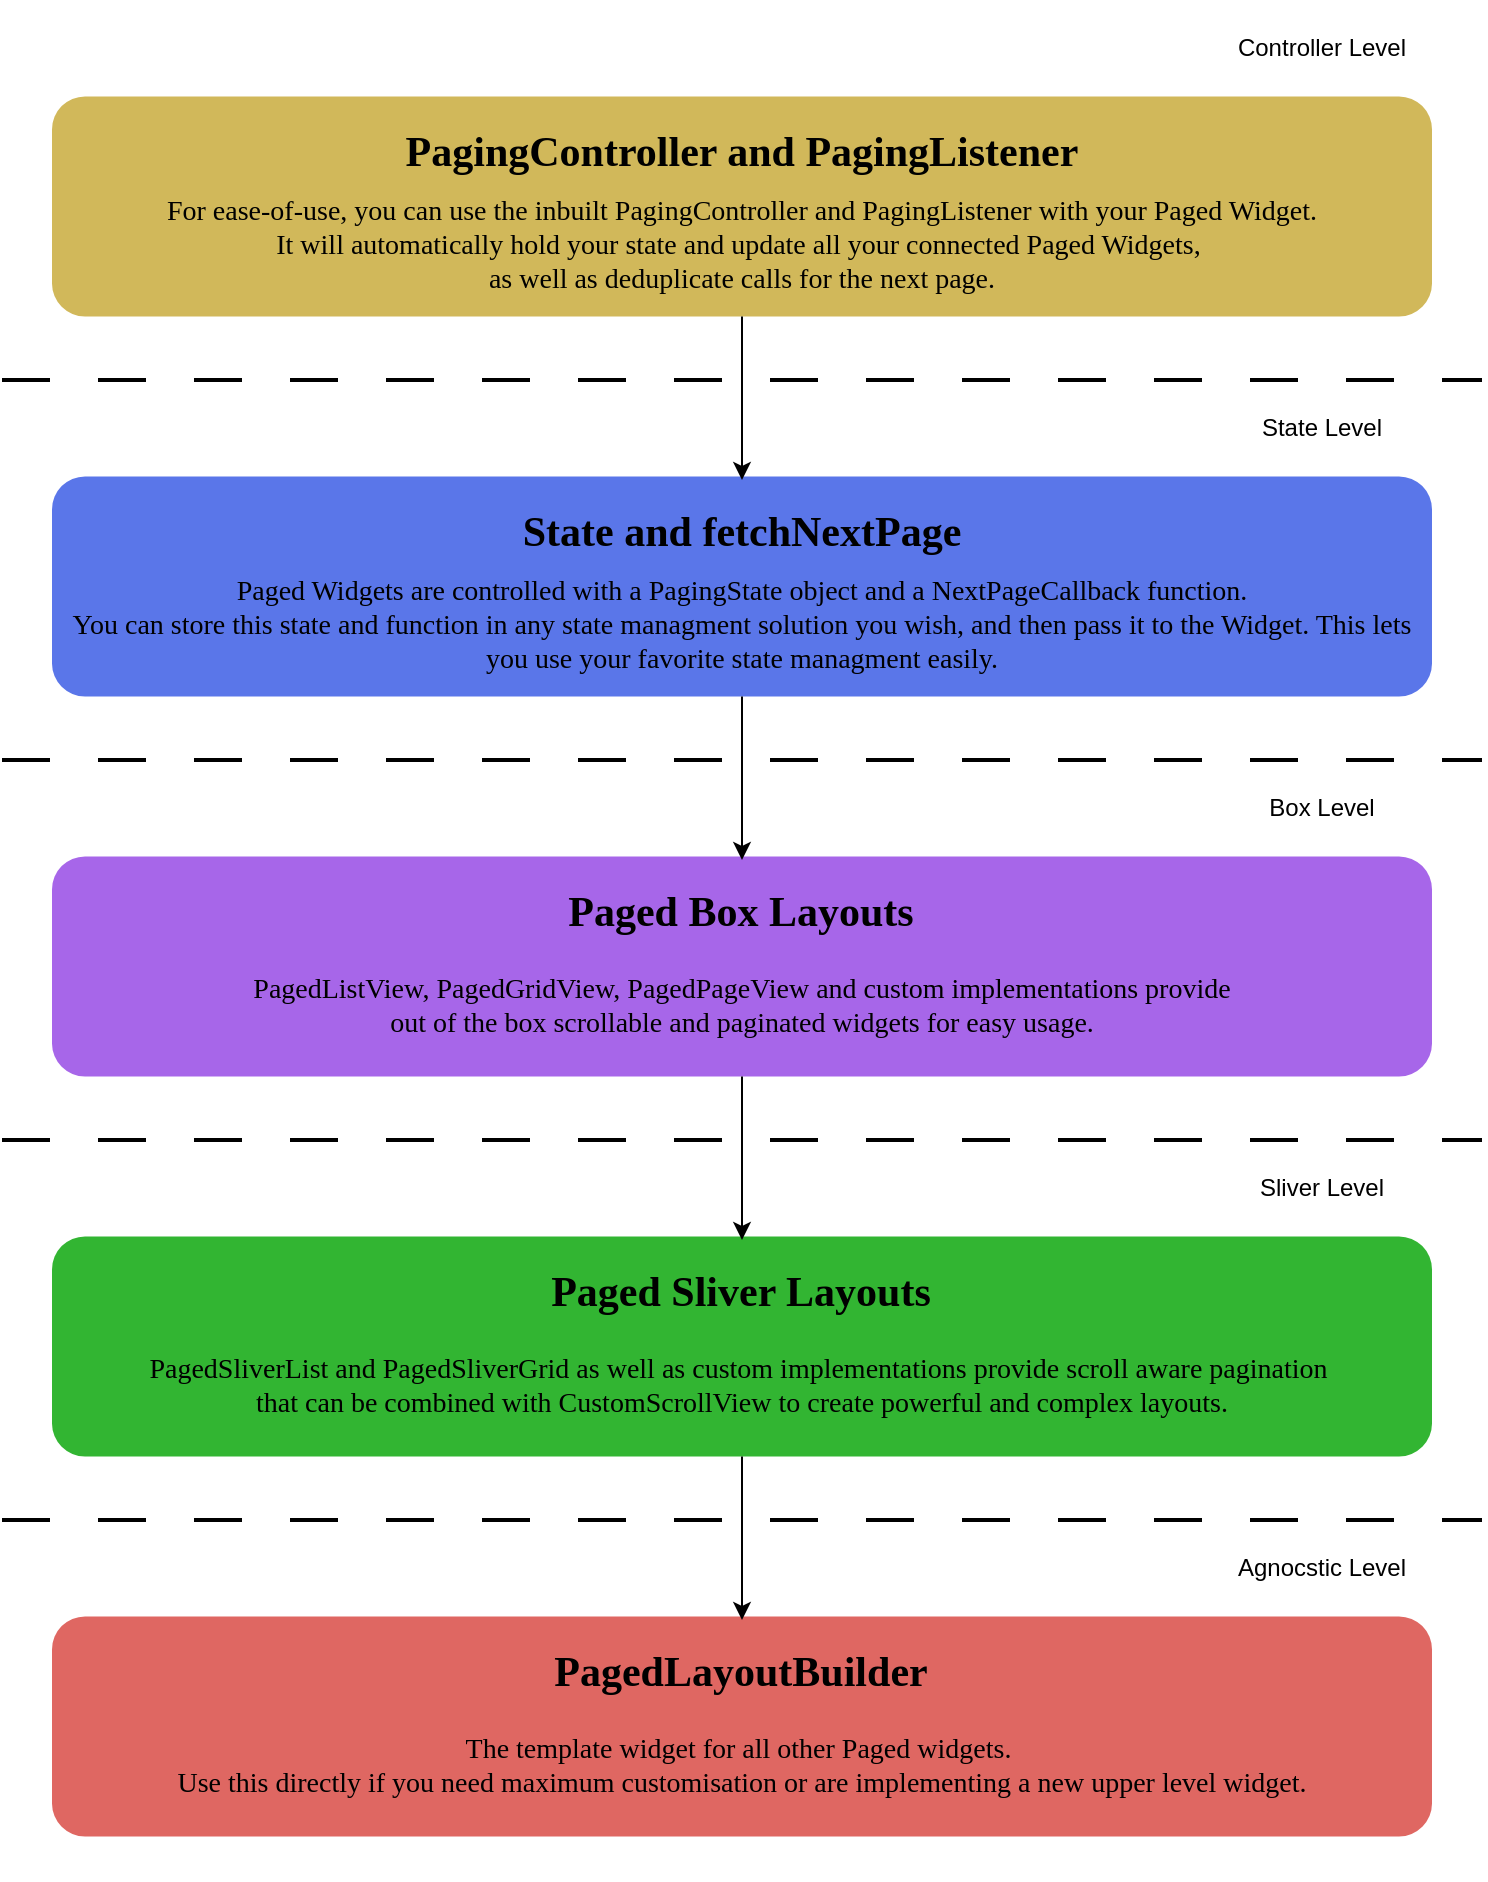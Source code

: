 <mxfile version="26.0.4">
  <diagram name="Page-1" id="Ja0PciWwKuc3zwULVUes">
    <mxGraphModel dx="2231" dy="769" grid="1" gridSize="10" guides="1" tooltips="1" connect="1" arrows="1" fold="1" page="0" pageScale="1" pageWidth="827" pageHeight="1169" math="0" shadow="0">
      <root>
        <mxCell id="0" />
        <mxCell id="1" parent="0" />
        <mxCell id="zON4cZR-th5vNAXBoz-4-19" value="" style="group;fillColor=#FFFFFF;rounded=1;arcSize=2;container=0;" parent="1" vertex="1" connectable="0">
          <mxGeometry x="360" y="580" width="740" height="940" as="geometry" />
        </mxCell>
        <mxCell id="zON4cZR-th5vNAXBoz-4-29" value="" style="group;fillColor=#DF6762;strokeColor=none;gradientColor=none;rounded=1;" parent="1" vertex="1" connectable="0">
          <mxGeometry x="385" y="1388.2" width="690" height="110" as="geometry" />
        </mxCell>
        <mxCell id="zON4cZR-th5vNAXBoz-4-30" value="PagedLayoutBuilder" style="text;html=1;align=center;verticalAlign=middle;whiteSpace=wrap;rounded=0;fontSize=21;fontStyle=1;fontFamily=Tahoma;" parent="zON4cZR-th5vNAXBoz-4-29" vertex="1">
          <mxGeometry x="230.46" y="11" width="229.088" height="33" as="geometry" />
        </mxCell>
        <mxCell id="zON4cZR-th5vNAXBoz-4-31" value="&lt;div&gt;The template widget for all other Paged widgets.&amp;nbsp;&lt;/div&gt;&lt;div&gt;Use this directly if you need maximum customisation or are implementing a new upper level widget.&lt;/div&gt;" style="text;html=1;align=center;verticalAlign=middle;whiteSpace=wrap;rounded=0;fontSize=14;labelPosition=center;verticalLabelPosition=middle;fontFamily=Tahoma;" parent="zON4cZR-th5vNAXBoz-4-29" vertex="1">
          <mxGeometry y="40" width="690" height="70" as="geometry" />
        </mxCell>
        <mxCell id="zON4cZR-th5vNAXBoz-4-34" value="" style="endArrow=none;dashed=1;html=1;dashPattern=12 12;strokeWidth=2;rounded=0;" parent="1" edge="1">
          <mxGeometry width="50" height="50" relative="1" as="geometry">
            <mxPoint x="360" y="1340" as="sourcePoint" />
            <mxPoint x="1100" y="1340" as="targetPoint" />
          </mxGeometry>
        </mxCell>
        <mxCell id="zON4cZR-th5vNAXBoz-4-20" value="Agnocstic Level" style="text;html=1;align=center;verticalAlign=middle;whiteSpace=wrap;rounded=0;" parent="1" vertex="1">
          <mxGeometry x="965" y="1350" width="110" height="28.2" as="geometry" />
        </mxCell>
        <mxCell id="D8TTvcLzMSSEc06iLjWL-8" value="" style="group;fillColor=light-dark(#32B532,#32B532);strokeColor=none;gradientColor=none;rounded=1;" vertex="1" connectable="0" parent="1">
          <mxGeometry x="385" y="1198.2" width="690" height="110" as="geometry" />
        </mxCell>
        <mxCell id="D8TTvcLzMSSEc06iLjWL-9" value="Paged Sliver Layouts" style="text;html=1;align=center;verticalAlign=middle;whiteSpace=wrap;rounded=0;fontSize=21;fontStyle=1;fontFamily=Tahoma;" vertex="1" parent="D8TTvcLzMSSEc06iLjWL-8">
          <mxGeometry x="230.46" y="11" width="229.088" height="33" as="geometry" />
        </mxCell>
        <mxCell id="D8TTvcLzMSSEc06iLjWL-19" style="edgeStyle=orthogonalEdgeStyle;rounded=0;orthogonalLoop=1;jettySize=auto;html=1;" edge="1" parent="D8TTvcLzMSSEc06iLjWL-8" source="D8TTvcLzMSSEc06iLjWL-10">
          <mxGeometry relative="1" as="geometry">
            <mxPoint x="345" y="191.8" as="targetPoint" />
          </mxGeometry>
        </mxCell>
        <mxCell id="D8TTvcLzMSSEc06iLjWL-10" value="&lt;div&gt;PagedSliverList and PagedSliverGrid as well as custom implementations provide scroll aware pagination&amp;nbsp;&lt;/div&gt;&lt;div&gt;that can be combined with CustomScrollView to create powerful and complex layouts.&lt;/div&gt;" style="text;html=1;align=center;verticalAlign=middle;whiteSpace=wrap;rounded=0;fontSize=14;labelPosition=center;verticalLabelPosition=middle;fontFamily=Tahoma;" vertex="1" parent="D8TTvcLzMSSEc06iLjWL-8">
          <mxGeometry y="40" width="690" height="70" as="geometry" />
        </mxCell>
        <mxCell id="D8TTvcLzMSSEc06iLjWL-11" value="" style="endArrow=none;dashed=1;html=1;dashPattern=12 12;strokeWidth=2;rounded=0;" edge="1" parent="1">
          <mxGeometry width="50" height="50" relative="1" as="geometry">
            <mxPoint x="360" y="1150" as="sourcePoint" />
            <mxPoint x="1100" y="1150" as="targetPoint" />
          </mxGeometry>
        </mxCell>
        <mxCell id="D8TTvcLzMSSEc06iLjWL-12" value="Sliver Level" style="text;html=1;align=center;verticalAlign=middle;whiteSpace=wrap;rounded=0;" vertex="1" parent="1">
          <mxGeometry x="965" y="1160" width="110" height="28.2" as="geometry" />
        </mxCell>
        <mxCell id="D8TTvcLzMSSEc06iLjWL-13" value="" style="group;fillColor=light-dark(#A766E9,#A766E9);strokeColor=none;gradientColor=none;rounded=1;" vertex="1" connectable="0" parent="1">
          <mxGeometry x="385" y="1008.2" width="690" height="110" as="geometry" />
        </mxCell>
        <mxCell id="D8TTvcLzMSSEc06iLjWL-14" value="Paged Box Layouts" style="text;html=1;align=center;verticalAlign=middle;whiteSpace=wrap;rounded=0;fontSize=21;fontStyle=1;fontFamily=Tahoma;" vertex="1" parent="D8TTvcLzMSSEc06iLjWL-13">
          <mxGeometry x="230.46" y="11" width="229.088" height="33" as="geometry" />
        </mxCell>
        <mxCell id="D8TTvcLzMSSEc06iLjWL-18" style="edgeStyle=orthogonalEdgeStyle;rounded=0;orthogonalLoop=1;jettySize=auto;html=1;" edge="1" parent="D8TTvcLzMSSEc06iLjWL-13" source="D8TTvcLzMSSEc06iLjWL-15">
          <mxGeometry relative="1" as="geometry">
            <mxPoint x="345" y="191.8" as="targetPoint" />
          </mxGeometry>
        </mxCell>
        <mxCell id="D8TTvcLzMSSEc06iLjWL-15" value="&lt;div&gt;PagedListView, PagedGridView, PagedPageView and custom implementations provide&lt;/div&gt;&lt;div&gt;out of the box scrollable and paginated widgets for easy usage.&lt;br&gt;&lt;/div&gt;" style="text;html=1;align=center;verticalAlign=middle;whiteSpace=wrap;rounded=0;fontSize=14;labelPosition=center;verticalLabelPosition=middle;fontFamily=Tahoma;" vertex="1" parent="D8TTvcLzMSSEc06iLjWL-13">
          <mxGeometry y="40" width="690" height="70" as="geometry" />
        </mxCell>
        <mxCell id="D8TTvcLzMSSEc06iLjWL-16" value="" style="endArrow=none;dashed=1;html=1;dashPattern=12 12;strokeWidth=2;rounded=0;" edge="1" parent="1">
          <mxGeometry width="50" height="50" relative="1" as="geometry">
            <mxPoint x="360" y="960" as="sourcePoint" />
            <mxPoint x="1100" y="960" as="targetPoint" />
          </mxGeometry>
        </mxCell>
        <mxCell id="D8TTvcLzMSSEc06iLjWL-17" value="Box Level" style="text;html=1;align=center;verticalAlign=middle;whiteSpace=wrap;rounded=0;" vertex="1" parent="1">
          <mxGeometry x="965" y="970" width="110" height="28.2" as="geometry" />
        </mxCell>
        <mxCell id="D8TTvcLzMSSEc06iLjWL-20" value="" style="group;fillColor=light-dark(#5A76E9,#5A76E9);strokeColor=none;gradientColor=none;rounded=1;" vertex="1" connectable="0" parent="1">
          <mxGeometry x="385" y="818.2" width="690" height="110" as="geometry" />
        </mxCell>
        <mxCell id="D8TTvcLzMSSEc06iLjWL-21" value="State and fetchNextPage" style="text;html=1;align=center;verticalAlign=middle;whiteSpace=wrap;rounded=0;fontSize=21;fontStyle=1;fontFamily=Tahoma;" vertex="1" parent="D8TTvcLzMSSEc06iLjWL-20">
          <mxGeometry x="130" y="11" width="430" height="33" as="geometry" />
        </mxCell>
        <mxCell id="D8TTvcLzMSSEc06iLjWL-22" style="edgeStyle=orthogonalEdgeStyle;rounded=0;orthogonalLoop=1;jettySize=auto;html=1;" edge="1" parent="D8TTvcLzMSSEc06iLjWL-20" source="D8TTvcLzMSSEc06iLjWL-23">
          <mxGeometry relative="1" as="geometry">
            <mxPoint x="345" y="191.8" as="targetPoint" />
          </mxGeometry>
        </mxCell>
        <mxCell id="D8TTvcLzMSSEc06iLjWL-23" value="&lt;div&gt;Paged Widgets are controlled with a PagingState object and a NextPageCallback function.&lt;/div&gt;&lt;div&gt;You can store this state and function in any state managment solution you wish, and then pass it to the Widget. This lets you use your favorite state managment easily.&lt;br&gt;&lt;/div&gt;" style="text;html=1;align=center;verticalAlign=middle;whiteSpace=wrap;rounded=0;fontSize=14;labelPosition=center;verticalLabelPosition=middle;fontFamily=Tahoma;" vertex="1" parent="D8TTvcLzMSSEc06iLjWL-20">
          <mxGeometry y="40" width="690" height="70" as="geometry" />
        </mxCell>
        <mxCell id="D8TTvcLzMSSEc06iLjWL-24" value="" style="endArrow=none;dashed=1;html=1;dashPattern=12 12;strokeWidth=2;rounded=0;" edge="1" parent="1">
          <mxGeometry width="50" height="50" relative="1" as="geometry">
            <mxPoint x="360" y="770" as="sourcePoint" />
            <mxPoint x="1100" y="770" as="targetPoint" />
          </mxGeometry>
        </mxCell>
        <mxCell id="D8TTvcLzMSSEc06iLjWL-25" value="State Level" style="text;html=1;align=center;verticalAlign=middle;whiteSpace=wrap;rounded=0;" vertex="1" parent="1">
          <mxGeometry x="965" y="780" width="110" height="28.2" as="geometry" />
        </mxCell>
        <mxCell id="D8TTvcLzMSSEc06iLjWL-26" value="" style="group;fillColor=light-dark(#D1B85A,#D1B85A);strokeColor=none;gradientColor=none;rounded=1;" vertex="1" connectable="0" parent="1">
          <mxGeometry x="385" y="628.2" width="690" height="110" as="geometry" />
        </mxCell>
        <mxCell id="D8TTvcLzMSSEc06iLjWL-27" value="PagingController and PagingListener" style="text;html=1;align=center;verticalAlign=middle;whiteSpace=wrap;rounded=0;fontSize=21;fontStyle=1;fontFamily=Tahoma;" vertex="1" parent="D8TTvcLzMSSEc06iLjWL-26">
          <mxGeometry x="130" y="11" width="430" height="33" as="geometry" />
        </mxCell>
        <mxCell id="D8TTvcLzMSSEc06iLjWL-28" style="edgeStyle=orthogonalEdgeStyle;rounded=0;orthogonalLoop=1;jettySize=auto;html=1;" edge="1" parent="D8TTvcLzMSSEc06iLjWL-26" source="D8TTvcLzMSSEc06iLjWL-29">
          <mxGeometry relative="1" as="geometry">
            <mxPoint x="345" y="191.8" as="targetPoint" />
          </mxGeometry>
        </mxCell>
        <mxCell id="D8TTvcLzMSSEc06iLjWL-29" value="&lt;div&gt;For ease-of-use, you can use the inbuilt PagingController and PagingListener with your Paged Widget.&lt;/div&gt;&lt;div&gt;It will automatically hold your state and update all your connected Paged Widgets,&amp;nbsp;&lt;/div&gt;&lt;div&gt;as well as deduplicate calls for the next page.&lt;br&gt;&lt;/div&gt;" style="text;html=1;align=center;verticalAlign=middle;whiteSpace=wrap;rounded=0;fontSize=14;labelPosition=center;verticalLabelPosition=middle;fontFamily=Tahoma;" vertex="1" parent="D8TTvcLzMSSEc06iLjWL-26">
          <mxGeometry y="40" width="690" height="70" as="geometry" />
        </mxCell>
        <mxCell id="D8TTvcLzMSSEc06iLjWL-31" value="Controller Level" style="text;html=1;align=center;verticalAlign=middle;whiteSpace=wrap;rounded=0;" vertex="1" parent="1">
          <mxGeometry x="965" y="590" width="110" height="28.2" as="geometry" />
        </mxCell>
      </root>
    </mxGraphModel>
  </diagram>
</mxfile>
